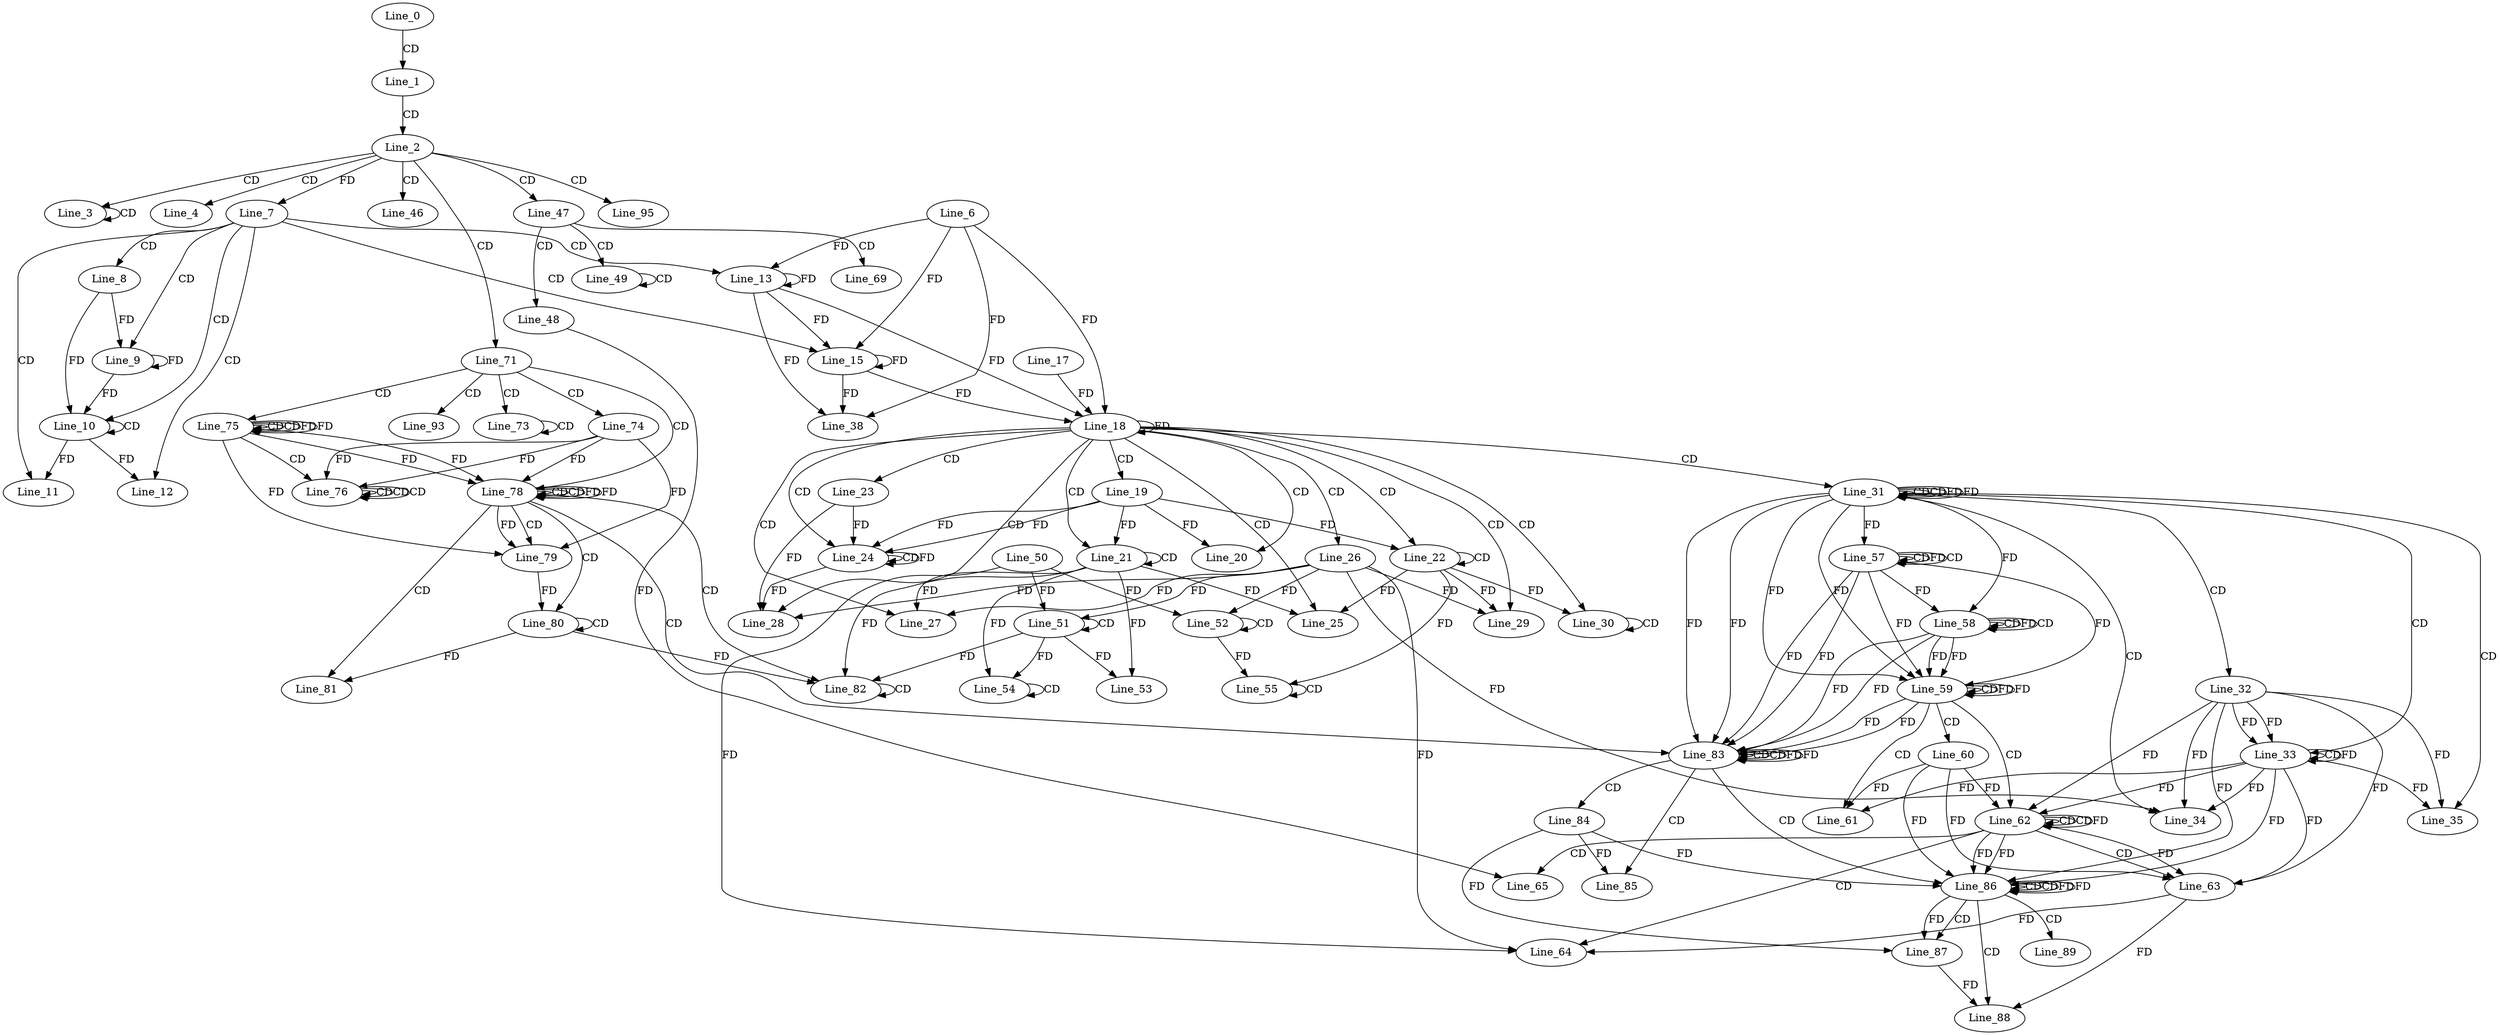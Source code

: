 digraph G {
  Line_0;
  Line_1;
  Line_2;
  Line_3;
  Line_3;
  Line_4;
  Line_7;
  Line_7;
  Line_8;
  Line_9;
  Line_10;
  Line_10;
  Line_11;
  Line_12;
  Line_12;
  Line_13;
  Line_6;
  Line_15;
  Line_18;
  Line_17;
  Line_18;
  Line_18;
  Line_19;
  Line_20;
  Line_20;
  Line_21;
  Line_21;
  Line_22;
  Line_22;
  Line_23;
  Line_24;
  Line_24;
  Line_24;
  Line_24;
  Line_25;
  Line_25;
  Line_25;
  Line_26;
  Line_27;
  Line_28;
  Line_29;
  Line_30;
  Line_30;
  Line_31;
  Line_31;
  Line_31;
  Line_32;
  Line_33;
  Line_33;
  Line_34;
  Line_35;
  Line_38;
  Line_46;
  Line_47;
  Line_48;
  Line_49;
  Line_49;
  Line_51;
  Line_51;
  Line_50;
  Line_52;
  Line_52;
  Line_53;
  Line_54;
  Line_54;
  Line_55;
  Line_55;
  Line_57;
  Line_57;
  Line_57;
  Line_57;
  Line_58;
  Line_58;
  Line_58;
  Line_58;
  Line_59;
  Line_59;
  Line_59;
  Line_60;
  Line_61;
  Line_62;
  Line_62;
  Line_62;
  Line_62;
  Line_63;
  Line_63;
  Line_64;
  Line_64;
  Line_65;
  Line_69;
  Line_71;
  Line_73;
  Line_73;
  Line_74;
  Line_75;
  Line_75;
  Line_75;
  Line_76;
  Line_76;
  Line_76;
  Line_76;
  Line_78;
  Line_78;
  Line_78;
  Line_78;
  Line_79;
  Line_79;
  Line_80;
  Line_80;
  Line_81;
  Line_81;
  Line_82;
  Line_82;
  Line_83;
  Line_83;
  Line_83;
  Line_84;
  Line_85;
  Line_86;
  Line_86;
  Line_86;
  Line_86;
  Line_87;
  Line_87;
  Line_88;
  Line_89;
  Line_93;
  Line_95;
  Line_0 -> Line_1 [ label="CD" ];
  Line_1 -> Line_2 [ label="CD" ];
  Line_2 -> Line_3 [ label="CD" ];
  Line_3 -> Line_3 [ label="CD" ];
  Line_2 -> Line_4 [ label="CD" ];
  Line_2 -> Line_7 [ label="FD" ];
  Line_7 -> Line_8 [ label="CD" ];
  Line_7 -> Line_9 [ label="CD" ];
  Line_8 -> Line_9 [ label="FD" ];
  Line_9 -> Line_9 [ label="FD" ];
  Line_7 -> Line_10 [ label="CD" ];
  Line_10 -> Line_10 [ label="CD" ];
  Line_8 -> Line_10 [ label="FD" ];
  Line_9 -> Line_10 [ label="FD" ];
  Line_7 -> Line_11 [ label="CD" ];
  Line_10 -> Line_11 [ label="FD" ];
  Line_7 -> Line_12 [ label="CD" ];
  Line_10 -> Line_12 [ label="FD" ];
  Line_7 -> Line_13 [ label="CD" ];
  Line_6 -> Line_13 [ label="FD" ];
  Line_13 -> Line_13 [ label="FD" ];
  Line_7 -> Line_15 [ label="CD" ];
  Line_6 -> Line_15 [ label="FD" ];
  Line_13 -> Line_15 [ label="FD" ];
  Line_15 -> Line_15 [ label="FD" ];
  Line_18 -> Line_18 [ label="FD" ];
  Line_17 -> Line_18 [ label="FD" ];
  Line_6 -> Line_18 [ label="FD" ];
  Line_13 -> Line_18 [ label="FD" ];
  Line_15 -> Line_18 [ label="FD" ];
  Line_18 -> Line_19 [ label="CD" ];
  Line_18 -> Line_20 [ label="CD" ];
  Line_19 -> Line_20 [ label="FD" ];
  Line_18 -> Line_21 [ label="CD" ];
  Line_21 -> Line_21 [ label="CD" ];
  Line_19 -> Line_21 [ label="FD" ];
  Line_18 -> Line_22 [ label="CD" ];
  Line_22 -> Line_22 [ label="CD" ];
  Line_19 -> Line_22 [ label="FD" ];
  Line_18 -> Line_23 [ label="CD" ];
  Line_18 -> Line_24 [ label="CD" ];
  Line_19 -> Line_24 [ label="FD" ];
  Line_24 -> Line_24 [ label="CD" ];
  Line_23 -> Line_24 [ label="FD" ];
  Line_24 -> Line_24 [ label="FD" ];
  Line_19 -> Line_24 [ label="FD" ];
  Line_18 -> Line_25 [ label="CD" ];
  Line_21 -> Line_25 [ label="FD" ];
  Line_22 -> Line_25 [ label="FD" ];
  Line_18 -> Line_26 [ label="CD" ];
  Line_18 -> Line_27 [ label="CD" ];
  Line_26 -> Line_27 [ label="FD" ];
  Line_21 -> Line_27 [ label="FD" ];
  Line_18 -> Line_28 [ label="CD" ];
  Line_26 -> Line_28 [ label="FD" ];
  Line_23 -> Line_28 [ label="FD" ];
  Line_24 -> Line_28 [ label="FD" ];
  Line_18 -> Line_29 [ label="CD" ];
  Line_26 -> Line_29 [ label="FD" ];
  Line_22 -> Line_29 [ label="FD" ];
  Line_18 -> Line_30 [ label="CD" ];
  Line_30 -> Line_30 [ label="CD" ];
  Line_22 -> Line_30 [ label="FD" ];
  Line_18 -> Line_31 [ label="CD" ];
  Line_31 -> Line_31 [ label="CD" ];
  Line_31 -> Line_31 [ label="CD" ];
  Line_31 -> Line_31 [ label="FD" ];
  Line_31 -> Line_32 [ label="CD" ];
  Line_31 -> Line_33 [ label="CD" ];
  Line_32 -> Line_33 [ label="FD" ];
  Line_33 -> Line_33 [ label="CD" ];
  Line_32 -> Line_33 [ label="FD" ];
  Line_33 -> Line_33 [ label="FD" ];
  Line_31 -> Line_34 [ label="CD" ];
  Line_32 -> Line_34 [ label="FD" ];
  Line_33 -> Line_34 [ label="FD" ];
  Line_26 -> Line_34 [ label="FD" ];
  Line_31 -> Line_35 [ label="CD" ];
  Line_32 -> Line_35 [ label="FD" ];
  Line_33 -> Line_35 [ label="FD" ];
  Line_6 -> Line_38 [ label="FD" ];
  Line_13 -> Line_38 [ label="FD" ];
  Line_15 -> Line_38 [ label="FD" ];
  Line_2 -> Line_46 [ label="CD" ];
  Line_2 -> Line_47 [ label="CD" ];
  Line_47 -> Line_48 [ label="CD" ];
  Line_47 -> Line_49 [ label="CD" ];
  Line_49 -> Line_49 [ label="CD" ];
  Line_51 -> Line_51 [ label="CD" ];
  Line_26 -> Line_51 [ label="FD" ];
  Line_50 -> Line_51 [ label="FD" ];
  Line_52 -> Line_52 [ label="CD" ];
  Line_26 -> Line_52 [ label="FD" ];
  Line_50 -> Line_52 [ label="FD" ];
  Line_21 -> Line_53 [ label="FD" ];
  Line_51 -> Line_53 [ label="FD" ];
  Line_54 -> Line_54 [ label="CD" ];
  Line_21 -> Line_54 [ label="FD" ];
  Line_51 -> Line_54 [ label="FD" ];
  Line_55 -> Line_55 [ label="CD" ];
  Line_22 -> Line_55 [ label="FD" ];
  Line_52 -> Line_55 [ label="FD" ];
  Line_31 -> Line_57 [ label="FD" ];
  Line_57 -> Line_57 [ label="CD" ];
  Line_57 -> Line_57 [ label="FD" ];
  Line_57 -> Line_57 [ label="CD" ];
  Line_57 -> Line_58 [ label="FD" ];
  Line_31 -> Line_58 [ label="FD" ];
  Line_58 -> Line_58 [ label="CD" ];
  Line_58 -> Line_58 [ label="FD" ];
  Line_58 -> Line_58 [ label="CD" ];
  Line_58 -> Line_59 [ label="FD" ];
  Line_57 -> Line_59 [ label="FD" ];
  Line_31 -> Line_59 [ label="FD" ];
  Line_59 -> Line_59 [ label="CD" ];
  Line_59 -> Line_59 [ label="FD" ];
  Line_58 -> Line_59 [ label="FD" ];
  Line_57 -> Line_59 [ label="FD" ];
  Line_31 -> Line_59 [ label="FD" ];
  Line_59 -> Line_60 [ label="CD" ];
  Line_59 -> Line_61 [ label="CD" ];
  Line_60 -> Line_61 [ label="FD" ];
  Line_33 -> Line_61 [ label="FD" ];
  Line_59 -> Line_62 [ label="CD" ];
  Line_62 -> Line_62 [ label="CD" ];
  Line_62 -> Line_62 [ label="CD" ];
  Line_60 -> Line_62 [ label="FD" ];
  Line_32 -> Line_62 [ label="FD" ];
  Line_33 -> Line_62 [ label="FD" ];
  Line_62 -> Line_62 [ label="FD" ];
  Line_62 -> Line_63 [ label="CD" ];
  Line_60 -> Line_63 [ label="FD" ];
  Line_32 -> Line_63 [ label="FD" ];
  Line_33 -> Line_63 [ label="FD" ];
  Line_62 -> Line_63 [ label="FD" ];
  Line_62 -> Line_64 [ label="CD" ];
  Line_26 -> Line_64 [ label="FD" ];
  Line_50 -> Line_64 [ label="FD" ];
  Line_63 -> Line_64 [ label="FD" ];
  Line_62 -> Line_65 [ label="CD" ];
  Line_48 -> Line_65 [ label="FD" ];
  Line_47 -> Line_69 [ label="CD" ];
  Line_2 -> Line_71 [ label="CD" ];
  Line_71 -> Line_73 [ label="CD" ];
  Line_73 -> Line_73 [ label="CD" ];
  Line_71 -> Line_74 [ label="CD" ];
  Line_71 -> Line_75 [ label="CD" ];
  Line_75 -> Line_75 [ label="CD" ];
  Line_75 -> Line_75 [ label="CD" ];
  Line_75 -> Line_75 [ label="FD" ];
  Line_75 -> Line_76 [ label="CD" ];
  Line_76 -> Line_76 [ label="CD" ];
  Line_76 -> Line_76 [ label="CD" ];
  Line_74 -> Line_76 [ label="FD" ];
  Line_76 -> Line_76 [ label="CD" ];
  Line_74 -> Line_76 [ label="FD" ];
  Line_71 -> Line_78 [ label="CD" ];
  Line_78 -> Line_78 [ label="CD" ];
  Line_75 -> Line_78 [ label="FD" ];
  Line_74 -> Line_78 [ label="FD" ];
  Line_78 -> Line_78 [ label="CD" ];
  Line_78 -> Line_78 [ label="FD" ];
  Line_75 -> Line_78 [ label="FD" ];
  Line_78 -> Line_79 [ label="CD" ];
  Line_74 -> Line_79 [ label="FD" ];
  Line_78 -> Line_79 [ label="FD" ];
  Line_75 -> Line_79 [ label="FD" ];
  Line_78 -> Line_80 [ label="CD" ];
  Line_80 -> Line_80 [ label="CD" ];
  Line_79 -> Line_80 [ label="FD" ];
  Line_78 -> Line_81 [ label="CD" ];
  Line_80 -> Line_81 [ label="FD" ];
  Line_78 -> Line_82 [ label="CD" ];
  Line_82 -> Line_82 [ label="CD" ];
  Line_80 -> Line_82 [ label="FD" ];
  Line_21 -> Line_82 [ label="FD" ];
  Line_51 -> Line_82 [ label="FD" ];
  Line_78 -> Line_83 [ label="CD" ];
  Line_83 -> Line_83 [ label="CD" ];
  Line_59 -> Line_83 [ label="FD" ];
  Line_58 -> Line_83 [ label="FD" ];
  Line_57 -> Line_83 [ label="FD" ];
  Line_31 -> Line_83 [ label="FD" ];
  Line_83 -> Line_83 [ label="CD" ];
  Line_83 -> Line_83 [ label="FD" ];
  Line_59 -> Line_83 [ label="FD" ];
  Line_58 -> Line_83 [ label="FD" ];
  Line_57 -> Line_83 [ label="FD" ];
  Line_31 -> Line_83 [ label="FD" ];
  Line_83 -> Line_84 [ label="CD" ];
  Line_83 -> Line_85 [ label="CD" ];
  Line_84 -> Line_85 [ label="FD" ];
  Line_83 -> Line_86 [ label="CD" ];
  Line_86 -> Line_86 [ label="CD" ];
  Line_62 -> Line_86 [ label="FD" ];
  Line_84 -> Line_86 [ label="FD" ];
  Line_60 -> Line_86 [ label="FD" ];
  Line_32 -> Line_86 [ label="FD" ];
  Line_33 -> Line_86 [ label="FD" ];
  Line_86 -> Line_86 [ label="CD" ];
  Line_86 -> Line_86 [ label="FD" ];
  Line_62 -> Line_86 [ label="FD" ];
  Line_86 -> Line_87 [ label="CD" ];
  Line_84 -> Line_87 [ label="FD" ];
  Line_86 -> Line_87 [ label="FD" ];
  Line_86 -> Line_88 [ label="CD" ];
  Line_87 -> Line_88 [ label="FD" ];
  Line_63 -> Line_88 [ label="FD" ];
  Line_86 -> Line_89 [ label="CD" ];
  Line_71 -> Line_93 [ label="CD" ];
  Line_2 -> Line_95 [ label="CD" ];
  Line_31 -> Line_31 [ label="FD" ];
  Line_59 -> Line_59 [ label="FD" ];
  Line_75 -> Line_75 [ label="FD" ];
  Line_78 -> Line_78 [ label="FD" ];
  Line_83 -> Line_83 [ label="FD" ];
  Line_86 -> Line_86 [ label="FD" ];
}
